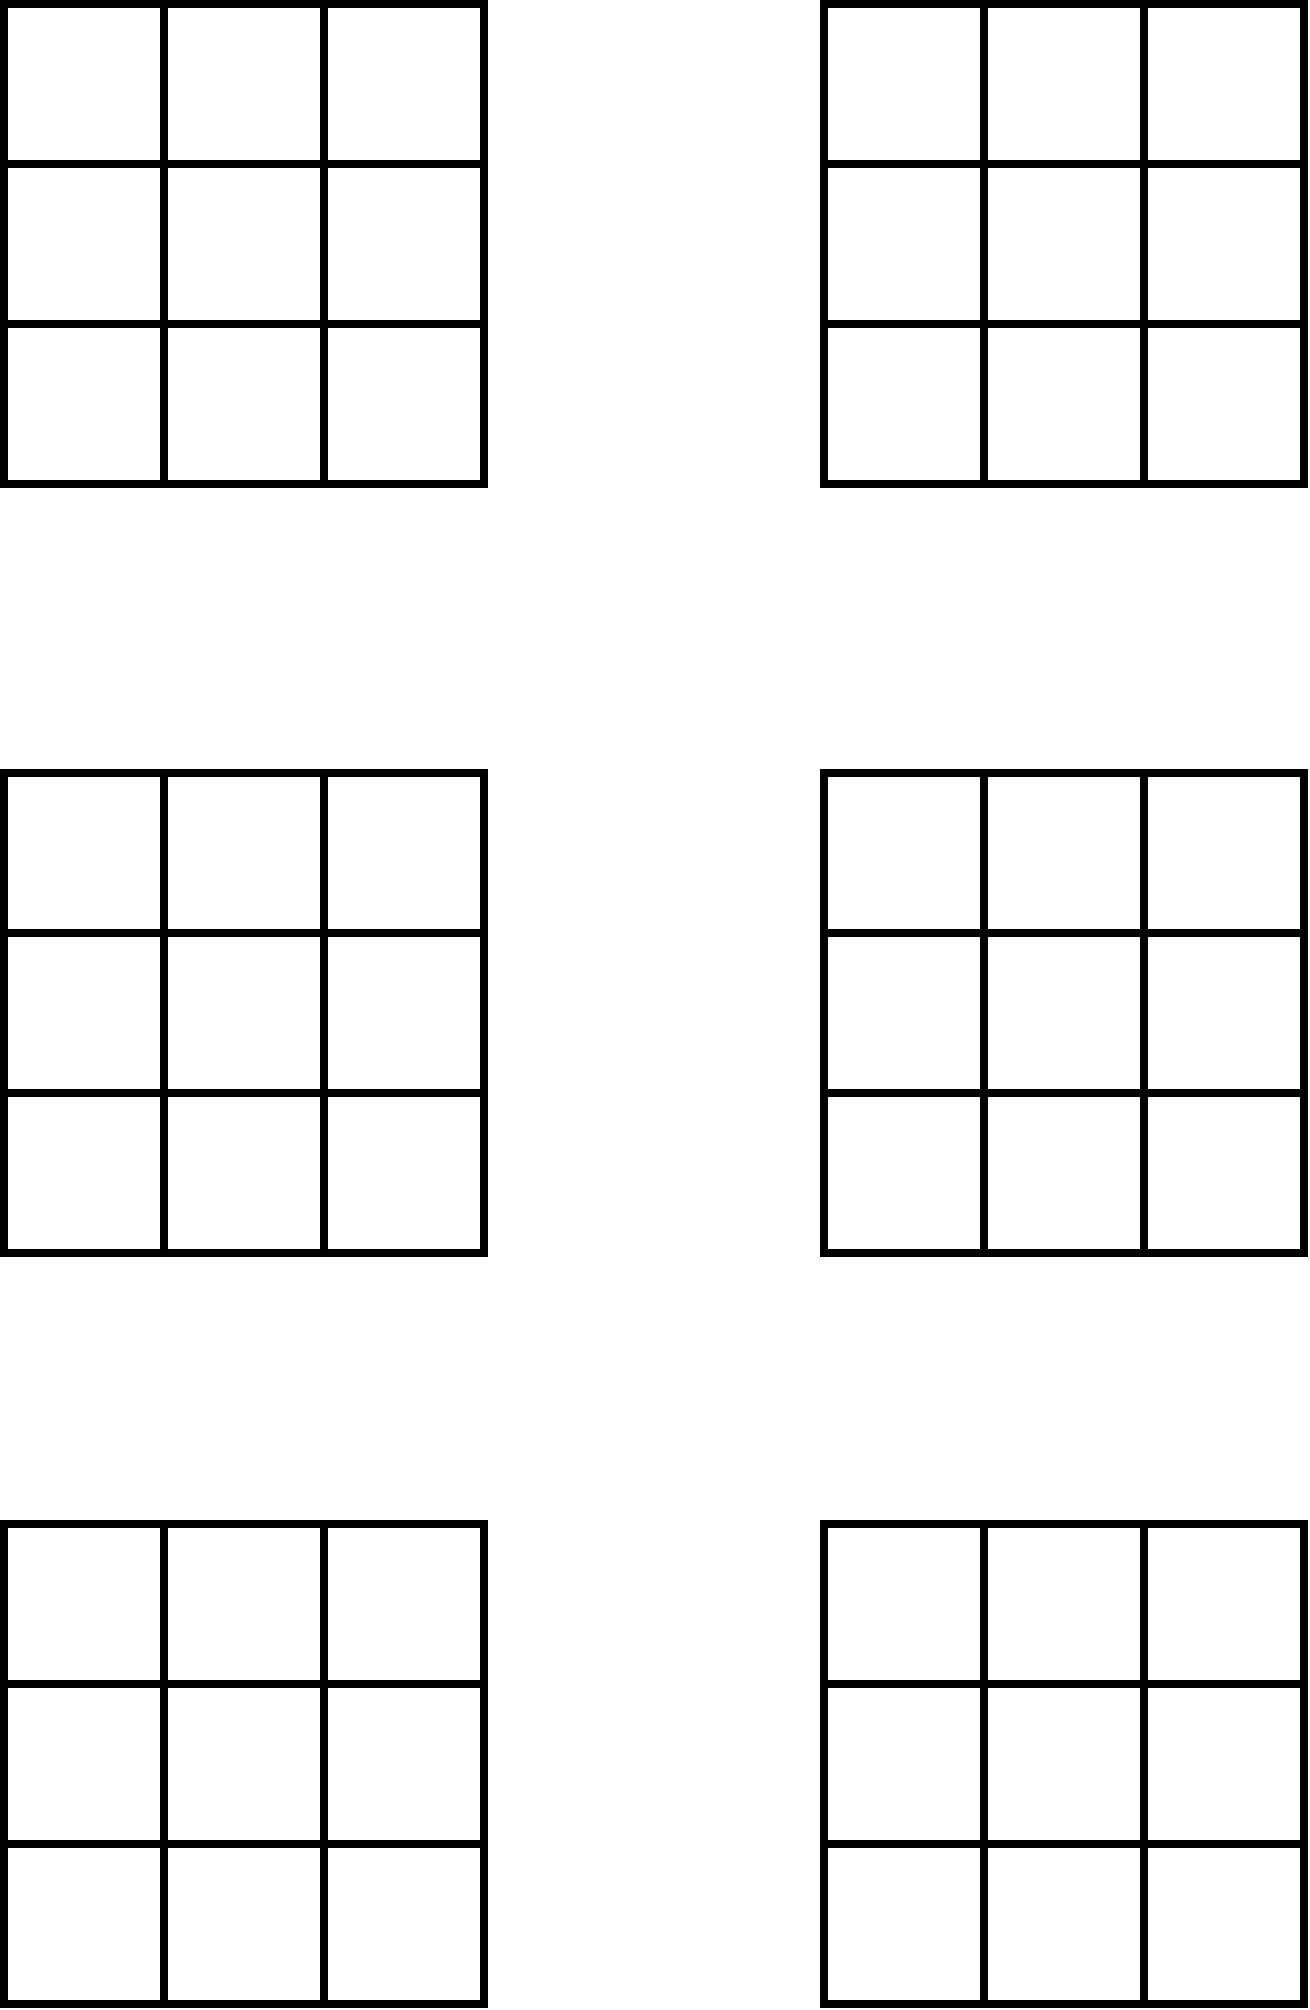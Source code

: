 <mxfile version="14.9.7" type="device"><diagram id="3sR43byIeEL5JrH86IPu" name="Page-1"><mxGraphModel dx="1482" dy="1478" grid="1" gridSize="10" guides="1" tooltips="1" connect="1" arrows="1" fold="1" page="1" pageScale="1" pageWidth="827" pageHeight="1169" math="0" shadow="0"><root><mxCell id="0"/><mxCell id="1" parent="0"/><mxCell id="6-dPXNvATPpfzK5yewWQ-1" value="" style="whiteSpace=wrap;html=1;aspect=fixed;strokeWidth=4;" vertex="1" parent="1"><mxGeometry x="80" y="80" width="80" height="80" as="geometry"/></mxCell><mxCell id="6-dPXNvATPpfzK5yewWQ-2" value="" style="whiteSpace=wrap;html=1;aspect=fixed;strokeWidth=4;" vertex="1" parent="1"><mxGeometry x="160" y="80" width="80" height="80" as="geometry"/></mxCell><mxCell id="6-dPXNvATPpfzK5yewWQ-3" value="" style="whiteSpace=wrap;html=1;aspect=fixed;strokeWidth=4;" vertex="1" parent="1"><mxGeometry x="240" y="80" width="80" height="80" as="geometry"/></mxCell><mxCell id="6-dPXNvATPpfzK5yewWQ-4" value="" style="whiteSpace=wrap;html=1;aspect=fixed;strokeWidth=4;" vertex="1" parent="1"><mxGeometry x="80" y="160" width="80" height="80" as="geometry"/></mxCell><mxCell id="6-dPXNvATPpfzK5yewWQ-5" value="" style="whiteSpace=wrap;html=1;aspect=fixed;strokeWidth=4;" vertex="1" parent="1"><mxGeometry x="160" y="160" width="80" height="80" as="geometry"/></mxCell><mxCell id="6-dPXNvATPpfzK5yewWQ-6" value="" style="whiteSpace=wrap;html=1;aspect=fixed;strokeWidth=4;" vertex="1" parent="1"><mxGeometry x="240" y="160" width="80" height="80" as="geometry"/></mxCell><mxCell id="6-dPXNvATPpfzK5yewWQ-7" value="" style="whiteSpace=wrap;html=1;aspect=fixed;strokeWidth=4;" vertex="1" parent="1"><mxGeometry x="80" y="240" width="80" height="80" as="geometry"/></mxCell><mxCell id="6-dPXNvATPpfzK5yewWQ-8" value="" style="whiteSpace=wrap;html=1;aspect=fixed;strokeWidth=4;" vertex="1" parent="1"><mxGeometry x="160" y="240" width="80" height="80" as="geometry"/></mxCell><mxCell id="6-dPXNvATPpfzK5yewWQ-9" value="" style="whiteSpace=wrap;html=1;aspect=fixed;strokeWidth=4;" vertex="1" parent="1"><mxGeometry x="240" y="240" width="80" height="80" as="geometry"/></mxCell><mxCell id="6-dPXNvATPpfzK5yewWQ-10" value="" style="whiteSpace=wrap;html=1;aspect=fixed;strokeWidth=4;" vertex="1" parent="1"><mxGeometry x="490" y="80" width="80" height="80" as="geometry"/></mxCell><mxCell id="6-dPXNvATPpfzK5yewWQ-11" value="" style="whiteSpace=wrap;html=1;aspect=fixed;strokeWidth=4;" vertex="1" parent="1"><mxGeometry x="570" y="80" width="80" height="80" as="geometry"/></mxCell><mxCell id="6-dPXNvATPpfzK5yewWQ-12" value="" style="whiteSpace=wrap;html=1;aspect=fixed;strokeWidth=4;" vertex="1" parent="1"><mxGeometry x="650" y="80" width="80" height="80" as="geometry"/></mxCell><mxCell id="6-dPXNvATPpfzK5yewWQ-13" value="" style="whiteSpace=wrap;html=1;aspect=fixed;strokeWidth=4;" vertex="1" parent="1"><mxGeometry x="490" y="160" width="80" height="80" as="geometry"/></mxCell><mxCell id="6-dPXNvATPpfzK5yewWQ-14" value="" style="whiteSpace=wrap;html=1;aspect=fixed;strokeWidth=4;" vertex="1" parent="1"><mxGeometry x="570" y="160" width="80" height="80" as="geometry"/></mxCell><mxCell id="6-dPXNvATPpfzK5yewWQ-15" value="" style="whiteSpace=wrap;html=1;aspect=fixed;strokeWidth=4;" vertex="1" parent="1"><mxGeometry x="650" y="160" width="80" height="80" as="geometry"/></mxCell><mxCell id="6-dPXNvATPpfzK5yewWQ-16" value="" style="whiteSpace=wrap;html=1;aspect=fixed;strokeWidth=4;" vertex="1" parent="1"><mxGeometry x="490" y="240" width="80" height="80" as="geometry"/></mxCell><mxCell id="6-dPXNvATPpfzK5yewWQ-17" value="" style="whiteSpace=wrap;html=1;aspect=fixed;strokeWidth=4;" vertex="1" parent="1"><mxGeometry x="570" y="240" width="80" height="80" as="geometry"/></mxCell><mxCell id="6-dPXNvATPpfzK5yewWQ-18" value="" style="whiteSpace=wrap;html=1;aspect=fixed;strokeWidth=4;" vertex="1" parent="1"><mxGeometry x="650" y="240" width="80" height="80" as="geometry"/></mxCell><mxCell id="6-dPXNvATPpfzK5yewWQ-19" value="" style="whiteSpace=wrap;html=1;aspect=fixed;strokeWidth=4;" vertex="1" parent="1"><mxGeometry x="80" y="840" width="80" height="80" as="geometry"/></mxCell><mxCell id="6-dPXNvATPpfzK5yewWQ-20" value="" style="whiteSpace=wrap;html=1;aspect=fixed;strokeWidth=4;" vertex="1" parent="1"><mxGeometry x="160" y="840" width="80" height="80" as="geometry"/></mxCell><mxCell id="6-dPXNvATPpfzK5yewWQ-21" value="" style="whiteSpace=wrap;html=1;aspect=fixed;strokeWidth=4;" vertex="1" parent="1"><mxGeometry x="240" y="840" width="80" height="80" as="geometry"/></mxCell><mxCell id="6-dPXNvATPpfzK5yewWQ-22" value="" style="whiteSpace=wrap;html=1;aspect=fixed;strokeWidth=4;" vertex="1" parent="1"><mxGeometry x="80" y="920" width="80" height="80" as="geometry"/></mxCell><mxCell id="6-dPXNvATPpfzK5yewWQ-23" value="" style="whiteSpace=wrap;html=1;aspect=fixed;strokeWidth=4;" vertex="1" parent="1"><mxGeometry x="160" y="920" width="80" height="80" as="geometry"/></mxCell><mxCell id="6-dPXNvATPpfzK5yewWQ-24" value="" style="whiteSpace=wrap;html=1;aspect=fixed;strokeWidth=4;" vertex="1" parent="1"><mxGeometry x="240" y="920" width="80" height="80" as="geometry"/></mxCell><mxCell id="6-dPXNvATPpfzK5yewWQ-25" value="" style="whiteSpace=wrap;html=1;aspect=fixed;strokeWidth=4;" vertex="1" parent="1"><mxGeometry x="80" y="1000" width="80" height="80" as="geometry"/></mxCell><mxCell id="6-dPXNvATPpfzK5yewWQ-26" value="" style="whiteSpace=wrap;html=1;aspect=fixed;strokeWidth=4;" vertex="1" parent="1"><mxGeometry x="160" y="1000" width="80" height="80" as="geometry"/></mxCell><mxCell id="6-dPXNvATPpfzK5yewWQ-27" value="" style="whiteSpace=wrap;html=1;aspect=fixed;strokeWidth=4;" vertex="1" parent="1"><mxGeometry x="240" y="1000" width="80" height="80" as="geometry"/></mxCell><mxCell id="6-dPXNvATPpfzK5yewWQ-28" value="" style="whiteSpace=wrap;html=1;aspect=fixed;strokeWidth=4;" vertex="1" parent="1"><mxGeometry x="490" y="840" width="80" height="80" as="geometry"/></mxCell><mxCell id="6-dPXNvATPpfzK5yewWQ-29" value="" style="whiteSpace=wrap;html=1;aspect=fixed;strokeWidth=4;" vertex="1" parent="1"><mxGeometry x="570" y="840" width="80" height="80" as="geometry"/></mxCell><mxCell id="6-dPXNvATPpfzK5yewWQ-30" value="" style="whiteSpace=wrap;html=1;aspect=fixed;strokeWidth=4;" vertex="1" parent="1"><mxGeometry x="650" y="840" width="80" height="80" as="geometry"/></mxCell><mxCell id="6-dPXNvATPpfzK5yewWQ-31" value="" style="whiteSpace=wrap;html=1;aspect=fixed;strokeWidth=4;" vertex="1" parent="1"><mxGeometry x="490" y="920" width="80" height="80" as="geometry"/></mxCell><mxCell id="6-dPXNvATPpfzK5yewWQ-32" value="" style="whiteSpace=wrap;html=1;aspect=fixed;strokeWidth=4;" vertex="1" parent="1"><mxGeometry x="570" y="920" width="80" height="80" as="geometry"/></mxCell><mxCell id="6-dPXNvATPpfzK5yewWQ-33" value="" style="whiteSpace=wrap;html=1;aspect=fixed;strokeWidth=4;" vertex="1" parent="1"><mxGeometry x="650" y="920" width="80" height="80" as="geometry"/></mxCell><mxCell id="6-dPXNvATPpfzK5yewWQ-34" value="" style="whiteSpace=wrap;html=1;aspect=fixed;strokeWidth=4;" vertex="1" parent="1"><mxGeometry x="490" y="1000" width="80" height="80" as="geometry"/></mxCell><mxCell id="6-dPXNvATPpfzK5yewWQ-35" value="" style="whiteSpace=wrap;html=1;aspect=fixed;strokeWidth=4;" vertex="1" parent="1"><mxGeometry x="570" y="1000" width="80" height="80" as="geometry"/></mxCell><mxCell id="6-dPXNvATPpfzK5yewWQ-36" value="" style="whiteSpace=wrap;html=1;aspect=fixed;strokeWidth=4;" vertex="1" parent="1"><mxGeometry x="650" y="1000" width="80" height="80" as="geometry"/></mxCell><mxCell id="6-dPXNvATPpfzK5yewWQ-37" value="" style="whiteSpace=wrap;html=1;aspect=fixed;strokeWidth=4;" vertex="1" parent="1"><mxGeometry x="80" y="464.5" width="80" height="80" as="geometry"/></mxCell><mxCell id="6-dPXNvATPpfzK5yewWQ-38" value="" style="whiteSpace=wrap;html=1;aspect=fixed;strokeWidth=4;" vertex="1" parent="1"><mxGeometry x="160" y="464.5" width="80" height="80" as="geometry"/></mxCell><mxCell id="6-dPXNvATPpfzK5yewWQ-39" value="" style="whiteSpace=wrap;html=1;aspect=fixed;strokeWidth=4;" vertex="1" parent="1"><mxGeometry x="240" y="464.5" width="80" height="80" as="geometry"/></mxCell><mxCell id="6-dPXNvATPpfzK5yewWQ-40" value="" style="whiteSpace=wrap;html=1;aspect=fixed;strokeWidth=4;" vertex="1" parent="1"><mxGeometry x="80" y="544.5" width="80" height="80" as="geometry"/></mxCell><mxCell id="6-dPXNvATPpfzK5yewWQ-41" value="" style="whiteSpace=wrap;html=1;aspect=fixed;strokeWidth=4;" vertex="1" parent="1"><mxGeometry x="160" y="544.5" width="80" height="80" as="geometry"/></mxCell><mxCell id="6-dPXNvATPpfzK5yewWQ-42" value="" style="whiteSpace=wrap;html=1;aspect=fixed;strokeWidth=4;" vertex="1" parent="1"><mxGeometry x="240" y="544.5" width="80" height="80" as="geometry"/></mxCell><mxCell id="6-dPXNvATPpfzK5yewWQ-43" value="" style="whiteSpace=wrap;html=1;aspect=fixed;strokeWidth=4;" vertex="1" parent="1"><mxGeometry x="80" y="624.5" width="80" height="80" as="geometry"/></mxCell><mxCell id="6-dPXNvATPpfzK5yewWQ-44" value="" style="whiteSpace=wrap;html=1;aspect=fixed;strokeWidth=4;" vertex="1" parent="1"><mxGeometry x="160" y="624.5" width="80" height="80" as="geometry"/></mxCell><mxCell id="6-dPXNvATPpfzK5yewWQ-45" value="" style="whiteSpace=wrap;html=1;aspect=fixed;strokeWidth=4;" vertex="1" parent="1"><mxGeometry x="240" y="624.5" width="80" height="80" as="geometry"/></mxCell><mxCell id="6-dPXNvATPpfzK5yewWQ-46" value="" style="whiteSpace=wrap;html=1;aspect=fixed;strokeWidth=4;" vertex="1" parent="1"><mxGeometry x="490" y="464.5" width="80" height="80" as="geometry"/></mxCell><mxCell id="6-dPXNvATPpfzK5yewWQ-47" value="" style="whiteSpace=wrap;html=1;aspect=fixed;strokeWidth=4;" vertex="1" parent="1"><mxGeometry x="570" y="464.5" width="80" height="80" as="geometry"/></mxCell><mxCell id="6-dPXNvATPpfzK5yewWQ-48" value="" style="whiteSpace=wrap;html=1;aspect=fixed;strokeWidth=4;" vertex="1" parent="1"><mxGeometry x="650" y="464.5" width="80" height="80" as="geometry"/></mxCell><mxCell id="6-dPXNvATPpfzK5yewWQ-49" value="" style="whiteSpace=wrap;html=1;aspect=fixed;strokeWidth=4;" vertex="1" parent="1"><mxGeometry x="490" y="544.5" width="80" height="80" as="geometry"/></mxCell><mxCell id="6-dPXNvATPpfzK5yewWQ-50" value="" style="whiteSpace=wrap;html=1;aspect=fixed;strokeWidth=4;" vertex="1" parent="1"><mxGeometry x="570" y="544.5" width="80" height="80" as="geometry"/></mxCell><mxCell id="6-dPXNvATPpfzK5yewWQ-51" value="" style="whiteSpace=wrap;html=1;aspect=fixed;strokeWidth=4;" vertex="1" parent="1"><mxGeometry x="650" y="544.5" width="80" height="80" as="geometry"/></mxCell><mxCell id="6-dPXNvATPpfzK5yewWQ-52" value="" style="whiteSpace=wrap;html=1;aspect=fixed;strokeWidth=4;" vertex="1" parent="1"><mxGeometry x="490" y="624.5" width="80" height="80" as="geometry"/></mxCell><mxCell id="6-dPXNvATPpfzK5yewWQ-53" value="" style="whiteSpace=wrap;html=1;aspect=fixed;strokeWidth=4;" vertex="1" parent="1"><mxGeometry x="570" y="624.5" width="80" height="80" as="geometry"/></mxCell><mxCell id="6-dPXNvATPpfzK5yewWQ-54" value="" style="whiteSpace=wrap;html=1;aspect=fixed;strokeWidth=4;" vertex="1" parent="1"><mxGeometry x="650" y="624.5" width="80" height="80" as="geometry"/></mxCell></root></mxGraphModel></diagram></mxfile>